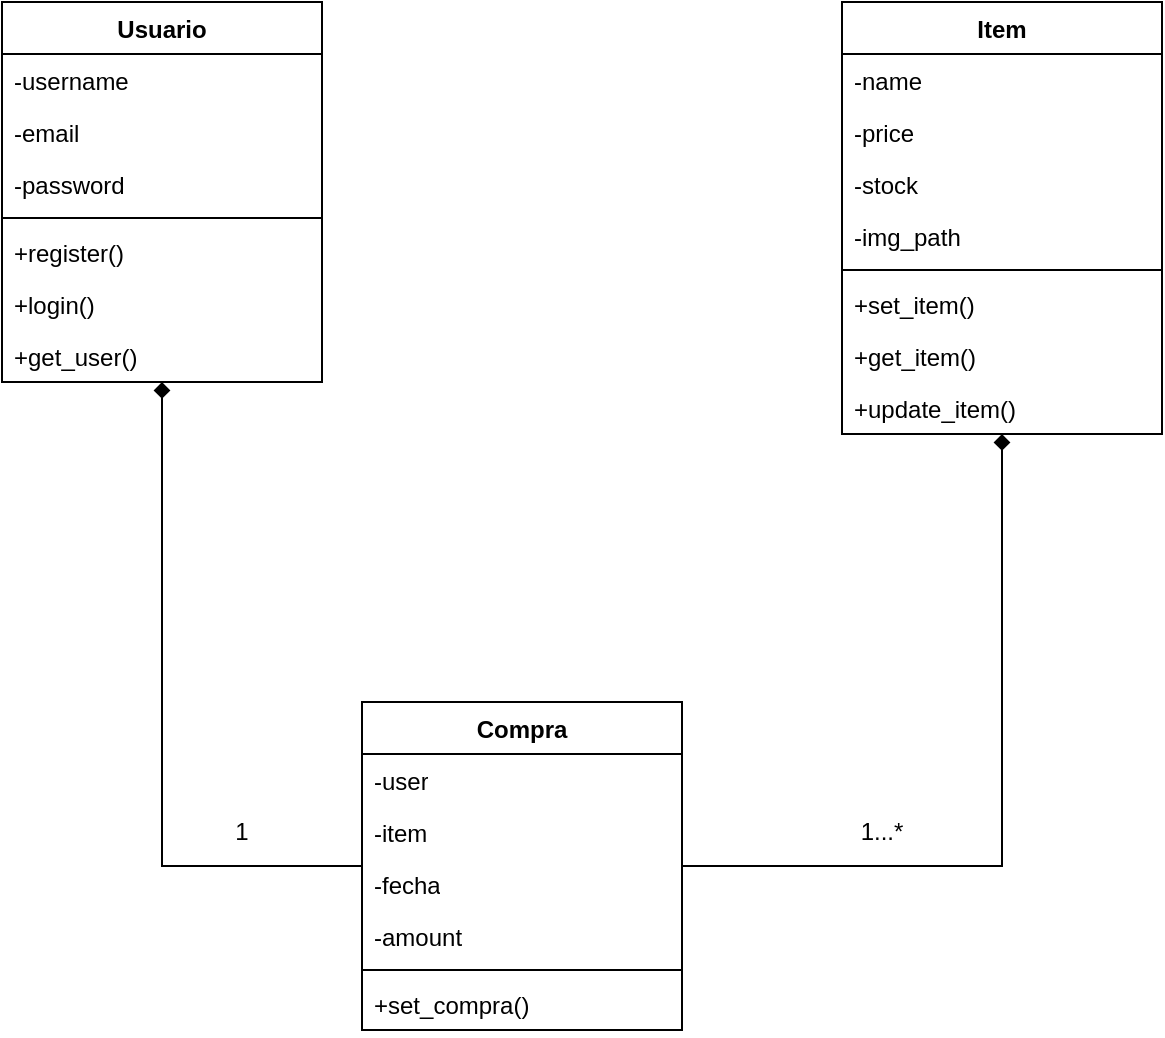 <mxfile version="21.2.9" type="device">
  <diagram name="Page-1" id="zF5Fc5lJsR2hGEuEMMAY">
    <mxGraphModel dx="1391" dy="813" grid="1" gridSize="10" guides="1" tooltips="1" connect="1" arrows="1" fold="1" page="1" pageScale="1" pageWidth="827" pageHeight="1169" math="0" shadow="0">
      <root>
        <mxCell id="0" />
        <mxCell id="1" parent="0" />
        <mxCell id="1rqVgUk72pN9X4DJg6Qm-5" value="Usuario" style="swimlane;fontStyle=1;align=center;verticalAlign=top;childLayout=stackLayout;horizontal=1;startSize=26;horizontalStack=0;resizeParent=1;resizeParentMax=0;resizeLast=0;collapsible=1;marginBottom=0;whiteSpace=wrap;html=1;" vertex="1" parent="1">
          <mxGeometry x="100" y="200" width="160" height="190" as="geometry" />
        </mxCell>
        <mxCell id="1rqVgUk72pN9X4DJg6Qm-6" value="-username" style="text;strokeColor=none;fillColor=none;align=left;verticalAlign=top;spacingLeft=4;spacingRight=4;overflow=hidden;rotatable=0;points=[[0,0.5],[1,0.5]];portConstraint=eastwest;whiteSpace=wrap;html=1;" vertex="1" parent="1rqVgUk72pN9X4DJg6Qm-5">
          <mxGeometry y="26" width="160" height="26" as="geometry" />
        </mxCell>
        <mxCell id="1rqVgUk72pN9X4DJg6Qm-9" value="-email" style="text;strokeColor=none;fillColor=none;align=left;verticalAlign=top;spacingLeft=4;spacingRight=4;overflow=hidden;rotatable=0;points=[[0,0.5],[1,0.5]];portConstraint=eastwest;whiteSpace=wrap;html=1;" vertex="1" parent="1rqVgUk72pN9X4DJg6Qm-5">
          <mxGeometry y="52" width="160" height="26" as="geometry" />
        </mxCell>
        <mxCell id="1rqVgUk72pN9X4DJg6Qm-10" value="-password" style="text;strokeColor=none;fillColor=none;align=left;verticalAlign=top;spacingLeft=4;spacingRight=4;overflow=hidden;rotatable=0;points=[[0,0.5],[1,0.5]];portConstraint=eastwest;whiteSpace=wrap;html=1;" vertex="1" parent="1rqVgUk72pN9X4DJg6Qm-5">
          <mxGeometry y="78" width="160" height="26" as="geometry" />
        </mxCell>
        <mxCell id="1rqVgUk72pN9X4DJg6Qm-7" value="" style="line;strokeWidth=1;fillColor=none;align=left;verticalAlign=middle;spacingTop=-1;spacingLeft=3;spacingRight=3;rotatable=0;labelPosition=right;points=[];portConstraint=eastwest;strokeColor=inherit;" vertex="1" parent="1rqVgUk72pN9X4DJg6Qm-5">
          <mxGeometry y="104" width="160" height="8" as="geometry" />
        </mxCell>
        <mxCell id="1rqVgUk72pN9X4DJg6Qm-8" value="+register()&lt;br&gt;" style="text;strokeColor=none;fillColor=none;align=left;verticalAlign=top;spacingLeft=4;spacingRight=4;overflow=hidden;rotatable=0;points=[[0,0.5],[1,0.5]];portConstraint=eastwest;whiteSpace=wrap;html=1;" vertex="1" parent="1rqVgUk72pN9X4DJg6Qm-5">
          <mxGeometry y="112" width="160" height="26" as="geometry" />
        </mxCell>
        <mxCell id="1rqVgUk72pN9X4DJg6Qm-27" value="+login()" style="text;strokeColor=none;fillColor=none;align=left;verticalAlign=top;spacingLeft=4;spacingRight=4;overflow=hidden;rotatable=0;points=[[0,0.5],[1,0.5]];portConstraint=eastwest;whiteSpace=wrap;html=1;" vertex="1" parent="1rqVgUk72pN9X4DJg6Qm-5">
          <mxGeometry y="138" width="160" height="26" as="geometry" />
        </mxCell>
        <mxCell id="1rqVgUk72pN9X4DJg6Qm-28" value="+get_user()" style="text;strokeColor=none;fillColor=none;align=left;verticalAlign=top;spacingLeft=4;spacingRight=4;overflow=hidden;rotatable=0;points=[[0,0.5],[1,0.5]];portConstraint=eastwest;whiteSpace=wrap;html=1;" vertex="1" parent="1rqVgUk72pN9X4DJg6Qm-5">
          <mxGeometry y="164" width="160" height="26" as="geometry" />
        </mxCell>
        <mxCell id="1rqVgUk72pN9X4DJg6Qm-12" value="Item" style="swimlane;fontStyle=1;align=center;verticalAlign=top;childLayout=stackLayout;horizontal=1;startSize=26;horizontalStack=0;resizeParent=1;resizeParentMax=0;resizeLast=0;collapsible=1;marginBottom=0;whiteSpace=wrap;html=1;" vertex="1" parent="1">
          <mxGeometry x="520" y="200" width="160" height="216" as="geometry" />
        </mxCell>
        <mxCell id="1rqVgUk72pN9X4DJg6Qm-13" value="-name" style="text;strokeColor=none;fillColor=none;align=left;verticalAlign=top;spacingLeft=4;spacingRight=4;overflow=hidden;rotatable=0;points=[[0,0.5],[1,0.5]];portConstraint=eastwest;whiteSpace=wrap;html=1;" vertex="1" parent="1rqVgUk72pN9X4DJg6Qm-12">
          <mxGeometry y="26" width="160" height="26" as="geometry" />
        </mxCell>
        <mxCell id="1rqVgUk72pN9X4DJg6Qm-14" value="-price" style="text;strokeColor=none;fillColor=none;align=left;verticalAlign=top;spacingLeft=4;spacingRight=4;overflow=hidden;rotatable=0;points=[[0,0.5],[1,0.5]];portConstraint=eastwest;whiteSpace=wrap;html=1;" vertex="1" parent="1rqVgUk72pN9X4DJg6Qm-12">
          <mxGeometry y="52" width="160" height="26" as="geometry" />
        </mxCell>
        <mxCell id="1rqVgUk72pN9X4DJg6Qm-15" value="-stock" style="text;strokeColor=none;fillColor=none;align=left;verticalAlign=top;spacingLeft=4;spacingRight=4;overflow=hidden;rotatable=0;points=[[0,0.5],[1,0.5]];portConstraint=eastwest;whiteSpace=wrap;html=1;" vertex="1" parent="1rqVgUk72pN9X4DJg6Qm-12">
          <mxGeometry y="78" width="160" height="26" as="geometry" />
        </mxCell>
        <mxCell id="1rqVgUk72pN9X4DJg6Qm-18" value="-img_path" style="text;strokeColor=none;fillColor=none;align=left;verticalAlign=top;spacingLeft=4;spacingRight=4;overflow=hidden;rotatable=0;points=[[0,0.5],[1,0.5]];portConstraint=eastwest;whiteSpace=wrap;html=1;" vertex="1" parent="1rqVgUk72pN9X4DJg6Qm-12">
          <mxGeometry y="104" width="160" height="26" as="geometry" />
        </mxCell>
        <mxCell id="1rqVgUk72pN9X4DJg6Qm-16" value="" style="line;strokeWidth=1;fillColor=none;align=left;verticalAlign=middle;spacingTop=-1;spacingLeft=3;spacingRight=3;rotatable=0;labelPosition=right;points=[];portConstraint=eastwest;strokeColor=inherit;" vertex="1" parent="1rqVgUk72pN9X4DJg6Qm-12">
          <mxGeometry y="130" width="160" height="8" as="geometry" />
        </mxCell>
        <mxCell id="1rqVgUk72pN9X4DJg6Qm-17" value="+set_item()" style="text;strokeColor=none;fillColor=none;align=left;verticalAlign=top;spacingLeft=4;spacingRight=4;overflow=hidden;rotatable=0;points=[[0,0.5],[1,0.5]];portConstraint=eastwest;whiteSpace=wrap;html=1;" vertex="1" parent="1rqVgUk72pN9X4DJg6Qm-12">
          <mxGeometry y="138" width="160" height="26" as="geometry" />
        </mxCell>
        <mxCell id="1rqVgUk72pN9X4DJg6Qm-31" value="+get_item()" style="text;strokeColor=none;fillColor=none;align=left;verticalAlign=top;spacingLeft=4;spacingRight=4;overflow=hidden;rotatable=0;points=[[0,0.5],[1,0.5]];portConstraint=eastwest;whiteSpace=wrap;html=1;" vertex="1" parent="1rqVgUk72pN9X4DJg6Qm-12">
          <mxGeometry y="164" width="160" height="26" as="geometry" />
        </mxCell>
        <mxCell id="1rqVgUk72pN9X4DJg6Qm-30" value="+update_item()" style="text;strokeColor=none;fillColor=none;align=left;verticalAlign=top;spacingLeft=4;spacingRight=4;overflow=hidden;rotatable=0;points=[[0,0.5],[1,0.5]];portConstraint=eastwest;whiteSpace=wrap;html=1;" vertex="1" parent="1rqVgUk72pN9X4DJg6Qm-12">
          <mxGeometry y="190" width="160" height="26" as="geometry" />
        </mxCell>
        <mxCell id="1rqVgUk72pN9X4DJg6Qm-32" style="edgeStyle=orthogonalEdgeStyle;rounded=0;orthogonalLoop=1;jettySize=auto;html=1;endArrow=diamond;endFill=1;" edge="1" parent="1" source="1rqVgUk72pN9X4DJg6Qm-20" target="1rqVgUk72pN9X4DJg6Qm-5">
          <mxGeometry relative="1" as="geometry" />
        </mxCell>
        <mxCell id="1rqVgUk72pN9X4DJg6Qm-33" style="edgeStyle=orthogonalEdgeStyle;rounded=0;orthogonalLoop=1;jettySize=auto;html=1;endArrow=diamond;endFill=1;" edge="1" parent="1" source="1rqVgUk72pN9X4DJg6Qm-20" target="1rqVgUk72pN9X4DJg6Qm-12">
          <mxGeometry relative="1" as="geometry" />
        </mxCell>
        <mxCell id="1rqVgUk72pN9X4DJg6Qm-20" value="Compra" style="swimlane;fontStyle=1;align=center;verticalAlign=top;childLayout=stackLayout;horizontal=1;startSize=26;horizontalStack=0;resizeParent=1;resizeParentMax=0;resizeLast=0;collapsible=1;marginBottom=0;whiteSpace=wrap;html=1;" vertex="1" parent="1">
          <mxGeometry x="280" y="550" width="160" height="164" as="geometry" />
        </mxCell>
        <mxCell id="1rqVgUk72pN9X4DJg6Qm-21" value="-user" style="text;strokeColor=none;fillColor=none;align=left;verticalAlign=top;spacingLeft=4;spacingRight=4;overflow=hidden;rotatable=0;points=[[0,0.5],[1,0.5]];portConstraint=eastwest;whiteSpace=wrap;html=1;" vertex="1" parent="1rqVgUk72pN9X4DJg6Qm-20">
          <mxGeometry y="26" width="160" height="26" as="geometry" />
        </mxCell>
        <mxCell id="1rqVgUk72pN9X4DJg6Qm-22" value="-item" style="text;strokeColor=none;fillColor=none;align=left;verticalAlign=top;spacingLeft=4;spacingRight=4;overflow=hidden;rotatable=0;points=[[0,0.5],[1,0.5]];portConstraint=eastwest;whiteSpace=wrap;html=1;" vertex="1" parent="1rqVgUk72pN9X4DJg6Qm-20">
          <mxGeometry y="52" width="160" height="26" as="geometry" />
        </mxCell>
        <mxCell id="1rqVgUk72pN9X4DJg6Qm-23" value="-fecha" style="text;strokeColor=none;fillColor=none;align=left;verticalAlign=top;spacingLeft=4;spacingRight=4;overflow=hidden;rotatable=0;points=[[0,0.5],[1,0.5]];portConstraint=eastwest;whiteSpace=wrap;html=1;" vertex="1" parent="1rqVgUk72pN9X4DJg6Qm-20">
          <mxGeometry y="78" width="160" height="26" as="geometry" />
        </mxCell>
        <mxCell id="1rqVgUk72pN9X4DJg6Qm-24" value="-amount" style="text;strokeColor=none;fillColor=none;align=left;verticalAlign=top;spacingLeft=4;spacingRight=4;overflow=hidden;rotatable=0;points=[[0,0.5],[1,0.5]];portConstraint=eastwest;whiteSpace=wrap;html=1;" vertex="1" parent="1rqVgUk72pN9X4DJg6Qm-20">
          <mxGeometry y="104" width="160" height="26" as="geometry" />
        </mxCell>
        <mxCell id="1rqVgUk72pN9X4DJg6Qm-25" value="" style="line;strokeWidth=1;fillColor=none;align=left;verticalAlign=middle;spacingTop=-1;spacingLeft=3;spacingRight=3;rotatable=0;labelPosition=right;points=[];portConstraint=eastwest;strokeColor=inherit;" vertex="1" parent="1rqVgUk72pN9X4DJg6Qm-20">
          <mxGeometry y="130" width="160" height="8" as="geometry" />
        </mxCell>
        <mxCell id="1rqVgUk72pN9X4DJg6Qm-26" value="+set_compra()" style="text;strokeColor=none;fillColor=none;align=left;verticalAlign=top;spacingLeft=4;spacingRight=4;overflow=hidden;rotatable=0;points=[[0,0.5],[1,0.5]];portConstraint=eastwest;whiteSpace=wrap;html=1;" vertex="1" parent="1rqVgUk72pN9X4DJg6Qm-20">
          <mxGeometry y="138" width="160" height="26" as="geometry" />
        </mxCell>
        <mxCell id="1rqVgUk72pN9X4DJg6Qm-34" value="1" style="text;html=1;strokeColor=none;fillColor=none;align=center;verticalAlign=middle;whiteSpace=wrap;rounded=0;" vertex="1" parent="1">
          <mxGeometry x="190" y="600" width="60" height="30" as="geometry" />
        </mxCell>
        <mxCell id="1rqVgUk72pN9X4DJg6Qm-36" value="1...*" style="text;html=1;strokeColor=none;fillColor=none;align=center;verticalAlign=middle;whiteSpace=wrap;rounded=0;" vertex="1" parent="1">
          <mxGeometry x="510" y="600" width="60" height="30" as="geometry" />
        </mxCell>
      </root>
    </mxGraphModel>
  </diagram>
</mxfile>
